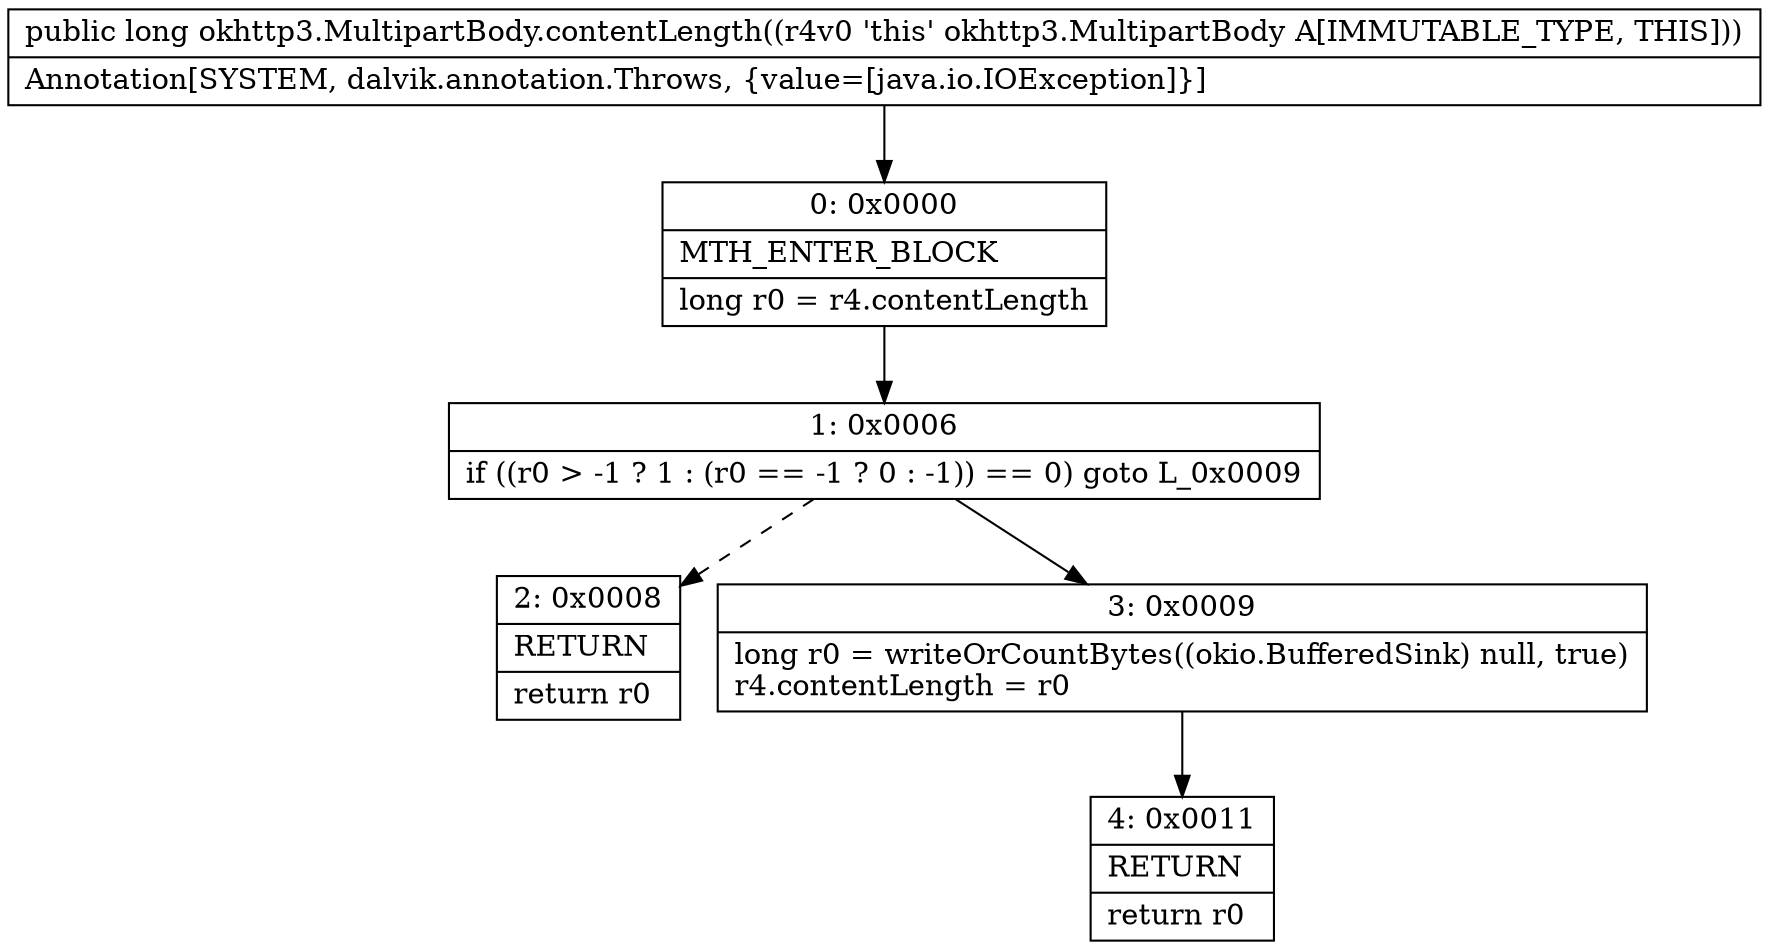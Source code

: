 digraph "CFG forokhttp3.MultipartBody.contentLength()J" {
Node_0 [shape=record,label="{0\:\ 0x0000|MTH_ENTER_BLOCK\l|long r0 = r4.contentLength\l}"];
Node_1 [shape=record,label="{1\:\ 0x0006|if ((r0 \> \-1 ? 1 : (r0 == \-1 ? 0 : \-1)) == 0) goto L_0x0009\l}"];
Node_2 [shape=record,label="{2\:\ 0x0008|RETURN\l|return r0\l}"];
Node_3 [shape=record,label="{3\:\ 0x0009|long r0 = writeOrCountBytes((okio.BufferedSink) null, true)\lr4.contentLength = r0\l}"];
Node_4 [shape=record,label="{4\:\ 0x0011|RETURN\l|return r0\l}"];
MethodNode[shape=record,label="{public long okhttp3.MultipartBody.contentLength((r4v0 'this' okhttp3.MultipartBody A[IMMUTABLE_TYPE, THIS]))  | Annotation[SYSTEM, dalvik.annotation.Throws, \{value=[java.io.IOException]\}]\l}"];
MethodNode -> Node_0;
Node_0 -> Node_1;
Node_1 -> Node_2[style=dashed];
Node_1 -> Node_3;
Node_3 -> Node_4;
}

